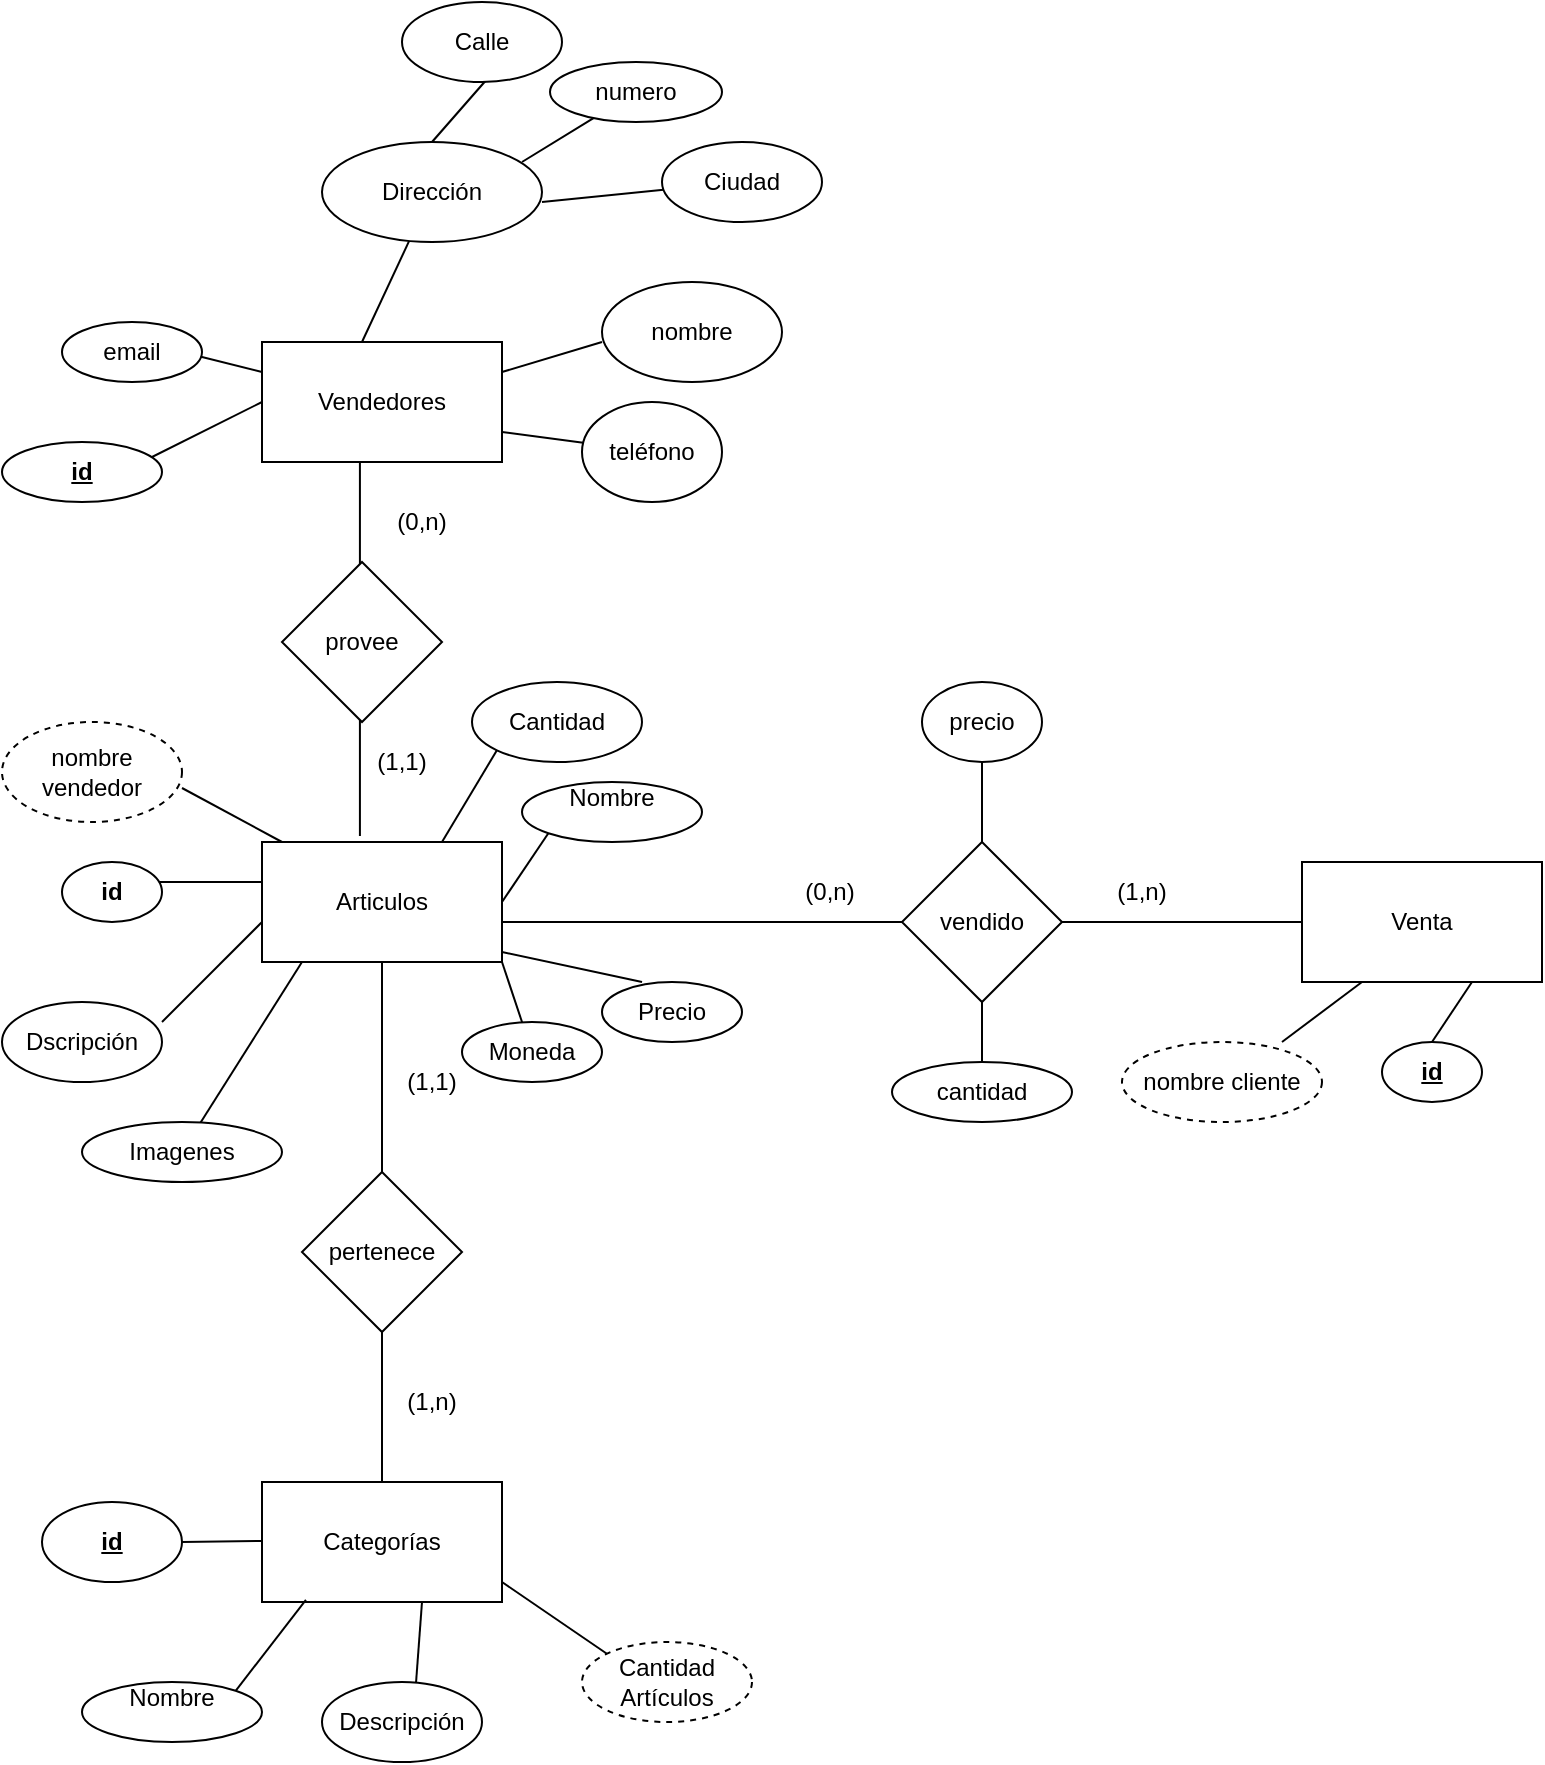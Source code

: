 <mxfile version="14.9.6" type="github">
  <diagram id="WP82Hhsx7apBYEe7W-R0" name="Page-1">
    <mxGraphModel dx="868" dy="450" grid="1" gridSize="10" guides="1" tooltips="1" connect="1" arrows="1" fold="1" page="1" pageScale="1" pageWidth="827" pageHeight="1169" math="0" shadow="0">
      <root>
        <mxCell id="0" />
        <mxCell id="1" parent="0" />
        <mxCell id="Gup6ud80L2oiD0Gjyaes-1" value="&lt;font style=&quot;vertical-align: inherit&quot;&gt;&lt;font style=&quot;vertical-align: inherit&quot;&gt;&lt;font style=&quot;vertical-align: inherit&quot;&gt;&lt;font style=&quot;vertical-align: inherit&quot;&gt;Articulos&lt;/font&gt;&lt;/font&gt;&lt;/font&gt;&lt;/font&gt;" style="rounded=0;whiteSpace=wrap;html=1;" parent="1" vertex="1">
          <mxGeometry x="150" y="420" width="120" height="60" as="geometry" />
        </mxCell>
        <mxCell id="Gup6ud80L2oiD0Gjyaes-2" value="&lt;font style=&quot;vertical-align: inherit&quot;&gt;&lt;font style=&quot;vertical-align: inherit&quot;&gt;Vendedores&lt;/font&gt;&lt;/font&gt;" style="rounded=0;whiteSpace=wrap;html=1;" parent="1" vertex="1">
          <mxGeometry x="150" y="170" width="120" height="60" as="geometry" />
        </mxCell>
        <mxCell id="Gup6ud80L2oiD0Gjyaes-3" value="" style="endArrow=none;html=1;" parent="1" target="Gup6ud80L2oiD0Gjyaes-4" edge="1">
          <mxGeometry width="50" height="50" relative="1" as="geometry">
            <mxPoint x="200" y="170" as="sourcePoint" />
            <mxPoint x="250" y="120" as="targetPoint" />
          </mxGeometry>
        </mxCell>
        <mxCell id="Gup6ud80L2oiD0Gjyaes-4" value="&lt;font style=&quot;vertical-align: inherit&quot;&gt;&lt;font style=&quot;vertical-align: inherit&quot;&gt;Dirección&lt;/font&gt;&lt;/font&gt;" style="ellipse;whiteSpace=wrap;html=1;" parent="1" vertex="1">
          <mxGeometry x="180" y="70" width="110" height="50" as="geometry" />
        </mxCell>
        <mxCell id="Gup6ud80L2oiD0Gjyaes-5" value="" style="endArrow=none;html=1;" parent="1" target="Gup6ud80L2oiD0Gjyaes-6" edge="1">
          <mxGeometry width="50" height="50" relative="1" as="geometry">
            <mxPoint x="290" y="100" as="sourcePoint" />
            <mxPoint x="340" y="100" as="targetPoint" />
          </mxGeometry>
        </mxCell>
        <mxCell id="Gup6ud80L2oiD0Gjyaes-6" value="&lt;font style=&quot;vertical-align: inherit&quot;&gt;&lt;font style=&quot;vertical-align: inherit&quot;&gt;Ciudad&lt;/font&gt;&lt;/font&gt;" style="ellipse;whiteSpace=wrap;html=1;" parent="1" vertex="1">
          <mxGeometry x="350" y="70" width="80" height="40" as="geometry" />
        </mxCell>
        <mxCell id="Gup6ud80L2oiD0Gjyaes-7" value="" style="endArrow=none;html=1;" parent="1" target="Gup6ud80L2oiD0Gjyaes-8" edge="1">
          <mxGeometry width="50" height="50" relative="1" as="geometry">
            <mxPoint x="280" y="80" as="sourcePoint" />
            <mxPoint x="330" y="30" as="targetPoint" />
          </mxGeometry>
        </mxCell>
        <mxCell id="Gup6ud80L2oiD0Gjyaes-8" value="&lt;font style=&quot;vertical-align: inherit&quot;&gt;&lt;font style=&quot;vertical-align: inherit&quot;&gt;&lt;font style=&quot;vertical-align: inherit&quot;&gt;&lt;font style=&quot;vertical-align: inherit&quot;&gt;numero&lt;/font&gt;&lt;/font&gt;&lt;/font&gt;&lt;/font&gt;" style="ellipse;whiteSpace=wrap;html=1;" parent="1" vertex="1">
          <mxGeometry x="294" y="30" width="86" height="30" as="geometry" />
        </mxCell>
        <mxCell id="Gup6ud80L2oiD0Gjyaes-9" value="" style="endArrow=none;html=1;exitX=0.5;exitY=0;exitDx=0;exitDy=0;" parent="1" source="Gup6ud80L2oiD0Gjyaes-4" edge="1">
          <mxGeometry width="50" height="50" relative="1" as="geometry">
            <mxPoint x="250" y="60" as="sourcePoint" />
            <mxPoint x="270" y="30" as="targetPoint" />
          </mxGeometry>
        </mxCell>
        <mxCell id="Gup6ud80L2oiD0Gjyaes-10" value="&lt;font style=&quot;vertical-align: inherit&quot;&gt;&lt;font style=&quot;vertical-align: inherit&quot;&gt;Calle&lt;/font&gt;&lt;/font&gt;" style="ellipse;whiteSpace=wrap;html=1;" parent="1" vertex="1">
          <mxGeometry x="220" width="80" height="40" as="geometry" />
        </mxCell>
        <mxCell id="Gup6ud80L2oiD0Gjyaes-11" value="" style="endArrow=none;html=1;exitX=1;exitY=0.25;exitDx=0;exitDy=0;" parent="1" source="Gup6ud80L2oiD0Gjyaes-2" edge="1">
          <mxGeometry width="50" height="50" relative="1" as="geometry">
            <mxPoint x="290" y="200" as="sourcePoint" />
            <mxPoint x="320" y="170" as="targetPoint" />
            <Array as="points">
              <mxPoint x="320" y="170" />
            </Array>
          </mxGeometry>
        </mxCell>
        <mxCell id="Gup6ud80L2oiD0Gjyaes-12" value="&lt;font style=&quot;vertical-align: inherit&quot;&gt;&lt;font style=&quot;vertical-align: inherit&quot;&gt;&lt;font style=&quot;vertical-align: inherit&quot;&gt;&lt;font style=&quot;vertical-align: inherit&quot;&gt;nombre&lt;/font&gt;&lt;/font&gt;&lt;/font&gt;&lt;/font&gt;" style="ellipse;whiteSpace=wrap;html=1;" parent="1" vertex="1">
          <mxGeometry x="320" y="140" width="90" height="50" as="geometry" />
        </mxCell>
        <mxCell id="Gup6ud80L2oiD0Gjyaes-13" value="" style="endArrow=none;html=1;exitX=1;exitY=0.75;exitDx=0;exitDy=0;" parent="1" source="Gup6ud80L2oiD0Gjyaes-2" target="Gup6ud80L2oiD0Gjyaes-14" edge="1">
          <mxGeometry width="50" height="50" relative="1" as="geometry">
            <mxPoint x="390" y="360" as="sourcePoint" />
            <mxPoint x="310" y="230" as="targetPoint" />
          </mxGeometry>
        </mxCell>
        <mxCell id="Gup6ud80L2oiD0Gjyaes-14" value="&lt;font style=&quot;vertical-align: inherit&quot;&gt;&lt;font style=&quot;vertical-align: inherit&quot;&gt;teléfono&lt;/font&gt;&lt;/font&gt;" style="ellipse;whiteSpace=wrap;html=1;" parent="1" vertex="1">
          <mxGeometry x="310" y="200" width="70" height="50" as="geometry" />
        </mxCell>
        <mxCell id="Gup6ud80L2oiD0Gjyaes-16" value="" style="endArrow=none;html=1;entryX=0;entryY=0.25;entryDx=0;entryDy=0;" parent="1" target="Gup6ud80L2oiD0Gjyaes-2" edge="1">
          <mxGeometry width="50" height="50" relative="1" as="geometry">
            <mxPoint x="110" y="175" as="sourcePoint" />
            <mxPoint x="150" y="175" as="targetPoint" />
          </mxGeometry>
        </mxCell>
        <mxCell id="Gup6ud80L2oiD0Gjyaes-17" value="&lt;font style=&quot;vertical-align: inherit&quot;&gt;&lt;font style=&quot;vertical-align: inherit&quot;&gt;&lt;font style=&quot;vertical-align: inherit&quot;&gt;&lt;font style=&quot;vertical-align: inherit&quot;&gt;email&lt;/font&gt;&lt;/font&gt;&lt;/font&gt;&lt;/font&gt;" style="ellipse;whiteSpace=wrap;html=1;" parent="1" vertex="1">
          <mxGeometry x="50" y="160" width="70" height="30" as="geometry" />
        </mxCell>
        <mxCell id="Gup6ud80L2oiD0Gjyaes-18" value="" style="endArrow=none;html=1;" parent="1" edge="1">
          <mxGeometry width="50" height="50" relative="1" as="geometry">
            <mxPoint x="90" y="230" as="sourcePoint" />
            <mxPoint x="150" y="200" as="targetPoint" />
          </mxGeometry>
        </mxCell>
        <mxCell id="Gup6ud80L2oiD0Gjyaes-19" value="&lt;b&gt;&lt;u&gt;id&lt;/u&gt;&lt;/b&gt;" style="ellipse;whiteSpace=wrap;html=1;" parent="1" vertex="1">
          <mxGeometry x="20" y="220" width="80" height="30" as="geometry" />
        </mxCell>
        <mxCell id="Gup6ud80L2oiD0Gjyaes-20" value="" style="endArrow=none;html=1;entryX=0.408;entryY=1;entryDx=0;entryDy=0;entryPerimeter=0;exitX=0.408;exitY=-0.05;exitDx=0;exitDy=0;exitPerimeter=0;" parent="1" source="Gup6ud80L2oiD0Gjyaes-1" target="Gup6ud80L2oiD0Gjyaes-2" edge="1">
          <mxGeometry width="50" height="50" relative="1" as="geometry">
            <mxPoint x="180" y="340" as="sourcePoint" />
            <mxPoint x="230" y="290" as="targetPoint" />
          </mxGeometry>
        </mxCell>
        <mxCell id="Gup6ud80L2oiD0Gjyaes-21" value="provee" style="rhombus;whiteSpace=wrap;html=1;" parent="1" vertex="1">
          <mxGeometry x="160" y="280" width="80" height="80" as="geometry" />
        </mxCell>
        <mxCell id="Gup6ud80L2oiD0Gjyaes-24" value="(0,n)" style="text;html=1;strokeColor=none;fillColor=none;align=center;verticalAlign=middle;whiteSpace=wrap;rounded=0;" parent="1" vertex="1">
          <mxGeometry x="210" y="250" width="40" height="20" as="geometry" />
        </mxCell>
        <mxCell id="Gup6ud80L2oiD0Gjyaes-25" value="(1,1)" style="text;html=1;strokeColor=none;fillColor=none;align=center;verticalAlign=middle;whiteSpace=wrap;rounded=0;" parent="1" vertex="1">
          <mxGeometry x="200" y="370" width="40" height="20" as="geometry" />
        </mxCell>
        <mxCell id="Gup6ud80L2oiD0Gjyaes-26" value="" style="endArrow=none;html=1;" parent="1" edge="1">
          <mxGeometry width="50" height="50" relative="1" as="geometry">
            <mxPoint x="90" y="440" as="sourcePoint" />
            <mxPoint x="150" y="440" as="targetPoint" />
          </mxGeometry>
        </mxCell>
        <mxCell id="Gup6ud80L2oiD0Gjyaes-27" value="&lt;b&gt;id&lt;/b&gt;" style="ellipse;whiteSpace=wrap;html=1;" parent="1" vertex="1">
          <mxGeometry x="50" y="430" width="50" height="30" as="geometry" />
        </mxCell>
        <mxCell id="SOzAKOrK-pVDaGYPIUkf-2" value="&lt;font style=&quot;vertical-align: inherit&quot;&gt;&lt;font style=&quot;vertical-align: inherit&quot;&gt;Dscripción&lt;/font&gt;&lt;/font&gt;" style="ellipse;whiteSpace=wrap;html=1;" vertex="1" parent="1">
          <mxGeometry x="20" y="500" width="80" height="40" as="geometry" />
        </mxCell>
        <mxCell id="SOzAKOrK-pVDaGYPIUkf-3" value="" style="endArrow=none;html=1;" edge="1" parent="1">
          <mxGeometry width="50" height="50" relative="1" as="geometry">
            <mxPoint x="100" y="510" as="sourcePoint" />
            <mxPoint x="150" y="460" as="targetPoint" />
          </mxGeometry>
        </mxCell>
        <mxCell id="SOzAKOrK-pVDaGYPIUkf-5" value="&lt;font style=&quot;vertical-align: inherit&quot;&gt;&lt;font style=&quot;vertical-align: inherit&quot;&gt;Precio&lt;/font&gt;&lt;/font&gt;" style="ellipse;whiteSpace=wrap;html=1;" vertex="1" parent="1">
          <mxGeometry x="320" y="490" width="70" height="30" as="geometry" />
        </mxCell>
        <mxCell id="SOzAKOrK-pVDaGYPIUkf-7" value="&lt;font style=&quot;vertical-align: inherit&quot;&gt;&lt;font style=&quot;vertical-align: inherit&quot;&gt;Moneda&lt;/font&gt;&lt;/font&gt;" style="ellipse;whiteSpace=wrap;html=1;" vertex="1" parent="1">
          <mxGeometry x="250" y="510" width="70" height="30" as="geometry" />
        </mxCell>
        <mxCell id="SOzAKOrK-pVDaGYPIUkf-8" value="" style="endArrow=none;html=1;entryX=1;entryY=1;entryDx=0;entryDy=0;" edge="1" parent="1" source="SOzAKOrK-pVDaGYPIUkf-7" target="Gup6ud80L2oiD0Gjyaes-1">
          <mxGeometry width="50" height="50" relative="1" as="geometry">
            <mxPoint x="390" y="660" as="sourcePoint" />
            <mxPoint x="440" y="610" as="targetPoint" />
          </mxGeometry>
        </mxCell>
        <mxCell id="SOzAKOrK-pVDaGYPIUkf-10" value="&lt;font style=&quot;vertical-align: inherit&quot;&gt;&lt;font style=&quot;vertical-align: inherit&quot;&gt;Imagenes&lt;/font&gt;&lt;/font&gt;" style="ellipse;whiteSpace=wrap;html=1;" vertex="1" parent="1">
          <mxGeometry x="60" y="560" width="100" height="30" as="geometry" />
        </mxCell>
        <mxCell id="SOzAKOrK-pVDaGYPIUkf-13" value="" style="endArrow=none;html=1;" edge="1" parent="1" source="SOzAKOrK-pVDaGYPIUkf-10">
          <mxGeometry width="50" height="50" relative="1" as="geometry">
            <mxPoint x="120" y="530" as="sourcePoint" />
            <mxPoint x="170" y="480" as="targetPoint" />
          </mxGeometry>
        </mxCell>
        <mxCell id="SOzAKOrK-pVDaGYPIUkf-14" value="" style="endArrow=none;html=1;entryX=0.5;entryY=1;entryDx=0;entryDy=0;" edge="1" parent="1" target="Gup6ud80L2oiD0Gjyaes-1">
          <mxGeometry width="50" height="50" relative="1" as="geometry">
            <mxPoint x="210" y="740" as="sourcePoint" />
            <mxPoint x="230" y="510" as="targetPoint" />
          </mxGeometry>
        </mxCell>
        <mxCell id="SOzAKOrK-pVDaGYPIUkf-17" value="&lt;font style=&quot;vertical-align: inherit&quot;&gt;&lt;font style=&quot;vertical-align: inherit&quot;&gt;pertenece&lt;/font&gt;&lt;/font&gt;" style="rhombus;whiteSpace=wrap;html=1;" vertex="1" parent="1">
          <mxGeometry x="170" y="585" width="80" height="80" as="geometry" />
        </mxCell>
        <mxCell id="SOzAKOrK-pVDaGYPIUkf-18" value="&lt;font style=&quot;vertical-align: inherit&quot;&gt;&lt;font style=&quot;vertical-align: inherit&quot;&gt;(1,1)&lt;/font&gt;&lt;/font&gt;" style="text;html=1;strokeColor=none;fillColor=none;align=center;verticalAlign=middle;whiteSpace=wrap;rounded=0;" vertex="1" parent="1">
          <mxGeometry x="215" y="530" width="40" height="20" as="geometry" />
        </mxCell>
        <mxCell id="SOzAKOrK-pVDaGYPIUkf-19" value="&lt;font style=&quot;vertical-align: inherit&quot;&gt;&lt;font style=&quot;vertical-align: inherit&quot;&gt;(1,n)&lt;/font&gt;&lt;/font&gt;" style="text;html=1;strokeColor=none;fillColor=none;align=center;verticalAlign=middle;whiteSpace=wrap;rounded=0;" vertex="1" parent="1">
          <mxGeometry x="215" y="690" width="40" height="20" as="geometry" />
        </mxCell>
        <mxCell id="SOzAKOrK-pVDaGYPIUkf-20" value="&lt;font style=&quot;vertical-align: inherit&quot;&gt;&lt;font style=&quot;vertical-align: inherit&quot;&gt;Categorías&lt;/font&gt;&lt;/font&gt;" style="rounded=0;whiteSpace=wrap;html=1;" vertex="1" parent="1">
          <mxGeometry x="150" y="740" width="120" height="60" as="geometry" />
        </mxCell>
        <mxCell id="SOzAKOrK-pVDaGYPIUkf-21" value="" style="endArrow=none;html=1;" edge="1" parent="1">
          <mxGeometry width="50" height="50" relative="1" as="geometry">
            <mxPoint x="110" y="770" as="sourcePoint" />
            <mxPoint x="150" y="769.5" as="targetPoint" />
            <Array as="points" />
          </mxGeometry>
        </mxCell>
        <mxCell id="SOzAKOrK-pVDaGYPIUkf-23" value="&lt;font style=&quot;vertical-align: inherit&quot;&gt;&lt;font style=&quot;vertical-align: inherit&quot;&gt;&lt;font style=&quot;vertical-align: inherit&quot;&gt;&lt;font style=&quot;vertical-align: inherit&quot;&gt;&lt;font style=&quot;vertical-align: inherit&quot;&gt;&lt;font style=&quot;vertical-align: inherit&quot;&gt;&lt;b&gt;&lt;u&gt;id&lt;/u&gt;&lt;/b&gt;&lt;/font&gt;&lt;/font&gt;&lt;/font&gt;&lt;/font&gt;&lt;/font&gt;&lt;/font&gt;" style="ellipse;whiteSpace=wrap;html=1;" vertex="1" parent="1">
          <mxGeometry x="40" y="750" width="70" height="40" as="geometry" />
        </mxCell>
        <mxCell id="SOzAKOrK-pVDaGYPIUkf-27" value="&lt;font style=&quot;vertical-align: inherit&quot;&gt;&lt;font style=&quot;vertical-align: inherit&quot;&gt;&lt;font style=&quot;vertical-align: inherit&quot;&gt;&lt;font style=&quot;vertical-align: inherit&quot;&gt;Nombre&lt;/font&gt;&lt;/font&gt;&lt;br&gt;&lt;br&gt;&lt;/font&gt;&lt;/font&gt;" style="ellipse;whiteSpace=wrap;html=1;" vertex="1" parent="1">
          <mxGeometry x="60" y="840" width="90" height="30" as="geometry" />
        </mxCell>
        <mxCell id="SOzAKOrK-pVDaGYPIUkf-28" value="" style="endArrow=none;html=1;exitX=1;exitY=0;exitDx=0;exitDy=0;entryX=0.183;entryY=0.983;entryDx=0;entryDy=0;entryPerimeter=0;" edge="1" parent="1" source="SOzAKOrK-pVDaGYPIUkf-27" target="SOzAKOrK-pVDaGYPIUkf-20">
          <mxGeometry width="50" height="50" relative="1" as="geometry">
            <mxPoint x="100" y="830" as="sourcePoint" />
            <mxPoint x="150" y="780" as="targetPoint" />
          </mxGeometry>
        </mxCell>
        <mxCell id="SOzAKOrK-pVDaGYPIUkf-29" value="&lt;font style=&quot;vertical-align: inherit&quot;&gt;&lt;font style=&quot;vertical-align: inherit&quot;&gt;&lt;font style=&quot;vertical-align: inherit&quot;&gt;&lt;font style=&quot;vertical-align: inherit&quot;&gt;Descripción&lt;/font&gt;&lt;/font&gt;&lt;/font&gt;&lt;/font&gt;" style="ellipse;whiteSpace=wrap;html=1;" vertex="1" parent="1">
          <mxGeometry x="180" y="840" width="80" height="40" as="geometry" />
        </mxCell>
        <mxCell id="SOzAKOrK-pVDaGYPIUkf-30" value="" style="endArrow=none;html=1;exitX=0.588;exitY=0;exitDx=0;exitDy=0;exitPerimeter=0;" edge="1" parent="1" source="SOzAKOrK-pVDaGYPIUkf-29">
          <mxGeometry width="50" height="50" relative="1" as="geometry">
            <mxPoint x="180" y="850" as="sourcePoint" />
            <mxPoint x="230" y="800" as="targetPoint" />
          </mxGeometry>
        </mxCell>
        <mxCell id="SOzAKOrK-pVDaGYPIUkf-31" value="&lt;font style=&quot;vertical-align: inherit&quot;&gt;&lt;font style=&quot;vertical-align: inherit&quot;&gt;&lt;font style=&quot;vertical-align: inherit&quot;&gt;&lt;font style=&quot;vertical-align: inherit&quot;&gt;Nombre&lt;/font&gt;&lt;/font&gt;&lt;br&gt;&lt;br&gt;&lt;/font&gt;&lt;/font&gt;" style="ellipse;whiteSpace=wrap;html=1;" vertex="1" parent="1">
          <mxGeometry x="280" y="390" width="90" height="30" as="geometry" />
        </mxCell>
        <mxCell id="SOzAKOrK-pVDaGYPIUkf-32" value="" style="endArrow=none;html=1;entryX=0;entryY=1;entryDx=0;entryDy=0;" edge="1" parent="1" target="SOzAKOrK-pVDaGYPIUkf-31">
          <mxGeometry width="50" height="50" relative="1" as="geometry">
            <mxPoint x="270" y="450" as="sourcePoint" />
            <mxPoint x="320" y="400" as="targetPoint" />
          </mxGeometry>
        </mxCell>
        <mxCell id="SOzAKOrK-pVDaGYPIUkf-34" value="" style="endArrow=none;html=1;entryX=0.286;entryY=0;entryDx=0;entryDy=0;entryPerimeter=0;" edge="1" parent="1" target="SOzAKOrK-pVDaGYPIUkf-5">
          <mxGeometry width="50" height="50" relative="1" as="geometry">
            <mxPoint x="270" y="475" as="sourcePoint" />
            <mxPoint x="320" y="425" as="targetPoint" />
          </mxGeometry>
        </mxCell>
        <mxCell id="SOzAKOrK-pVDaGYPIUkf-35" value="" style="endArrow=none;html=1;startArrow=none;" edge="1" parent="1" source="SOzAKOrK-pVDaGYPIUkf-36">
          <mxGeometry width="50" height="50" relative="1" as="geometry">
            <mxPoint x="270" y="460" as="sourcePoint" />
            <mxPoint x="670" y="460" as="targetPoint" />
          </mxGeometry>
        </mxCell>
        <mxCell id="SOzAKOrK-pVDaGYPIUkf-36" value="vendido" style="rhombus;whiteSpace=wrap;html=1;" vertex="1" parent="1">
          <mxGeometry x="470" y="420" width="80" height="80" as="geometry" />
        </mxCell>
        <mxCell id="SOzAKOrK-pVDaGYPIUkf-37" value="" style="endArrow=none;html=1;" edge="1" parent="1" target="SOzAKOrK-pVDaGYPIUkf-36">
          <mxGeometry width="50" height="50" relative="1" as="geometry">
            <mxPoint x="270" y="460" as="sourcePoint" />
            <mxPoint x="670" y="460" as="targetPoint" />
          </mxGeometry>
        </mxCell>
        <mxCell id="SOzAKOrK-pVDaGYPIUkf-38" value="(0,n)" style="text;html=1;strokeColor=none;fillColor=none;align=center;verticalAlign=middle;whiteSpace=wrap;rounded=0;" vertex="1" parent="1">
          <mxGeometry x="414" y="435" width="40" height="20" as="geometry" />
        </mxCell>
        <mxCell id="SOzAKOrK-pVDaGYPIUkf-39" value="" style="endArrow=none;html=1;entryX=1;entryY=0.66;entryDx=0;entryDy=0;entryPerimeter=0;" edge="1" parent="1" target="SOzAKOrK-pVDaGYPIUkf-40">
          <mxGeometry width="50" height="50" relative="1" as="geometry">
            <mxPoint x="160" y="420" as="sourcePoint" />
            <mxPoint x="110" y="390" as="targetPoint" />
          </mxGeometry>
        </mxCell>
        <mxCell id="SOzAKOrK-pVDaGYPIUkf-40" value="nombre vendedor" style="ellipse;whiteSpace=wrap;html=1;dashed=1;" vertex="1" parent="1">
          <mxGeometry x="20" y="360" width="90" height="50" as="geometry" />
        </mxCell>
        <mxCell id="SOzAKOrK-pVDaGYPIUkf-41" value="Cantidad" style="ellipse;whiteSpace=wrap;html=1;" vertex="1" parent="1">
          <mxGeometry x="255" y="340" width="85" height="40" as="geometry" />
        </mxCell>
        <mxCell id="SOzAKOrK-pVDaGYPIUkf-42" value="" style="endArrow=none;html=1;entryX=0;entryY=1;entryDx=0;entryDy=0;" edge="1" parent="1" target="SOzAKOrK-pVDaGYPIUkf-41">
          <mxGeometry width="50" height="50" relative="1" as="geometry">
            <mxPoint x="240" y="420" as="sourcePoint" />
            <mxPoint x="290" y="370" as="targetPoint" />
          </mxGeometry>
        </mxCell>
        <mxCell id="SOzAKOrK-pVDaGYPIUkf-43" value="" style="endArrow=none;html=1;entryX=0;entryY=0;entryDx=0;entryDy=0;" edge="1" parent="1" target="SOzAKOrK-pVDaGYPIUkf-44">
          <mxGeometry width="50" height="50" relative="1" as="geometry">
            <mxPoint x="270" y="790" as="sourcePoint" />
            <mxPoint x="320" y="820" as="targetPoint" />
          </mxGeometry>
        </mxCell>
        <mxCell id="SOzAKOrK-pVDaGYPIUkf-44" value="Cantidad Artículos" style="ellipse;whiteSpace=wrap;html=1;dashed=1;" vertex="1" parent="1">
          <mxGeometry x="310" y="820" width="85" height="40" as="geometry" />
        </mxCell>
        <mxCell id="SOzAKOrK-pVDaGYPIUkf-45" value="" style="endArrow=none;html=1;" edge="1" parent="1">
          <mxGeometry width="50" height="50" relative="1" as="geometry">
            <mxPoint x="510" y="420" as="sourcePoint" />
            <mxPoint x="510" y="380" as="targetPoint" />
          </mxGeometry>
        </mxCell>
        <mxCell id="SOzAKOrK-pVDaGYPIUkf-46" value="precio" style="ellipse;whiteSpace=wrap;html=1;" vertex="1" parent="1">
          <mxGeometry x="480" y="340" width="60" height="40" as="geometry" />
        </mxCell>
        <mxCell id="SOzAKOrK-pVDaGYPIUkf-51" value="" style="endArrow=none;html=1;" edge="1" parent="1">
          <mxGeometry width="50" height="50" relative="1" as="geometry">
            <mxPoint x="510" y="540" as="sourcePoint" />
            <mxPoint x="510" y="500" as="targetPoint" />
          </mxGeometry>
        </mxCell>
        <mxCell id="SOzAKOrK-pVDaGYPIUkf-52" value="cantidad" style="ellipse;whiteSpace=wrap;html=1;" vertex="1" parent="1">
          <mxGeometry x="465" y="530" width="90" height="30" as="geometry" />
        </mxCell>
        <mxCell id="SOzAKOrK-pVDaGYPIUkf-53" value="(1,n)" style="text;html=1;strokeColor=none;fillColor=none;align=center;verticalAlign=middle;whiteSpace=wrap;rounded=0;" vertex="1" parent="1">
          <mxGeometry x="570" y="435" width="40" height="20" as="geometry" />
        </mxCell>
        <mxCell id="SOzAKOrK-pVDaGYPIUkf-54" value="Venta" style="rounded=0;whiteSpace=wrap;html=1;" vertex="1" parent="1">
          <mxGeometry x="670" y="430" width="120" height="60" as="geometry" />
        </mxCell>
        <mxCell id="SOzAKOrK-pVDaGYPIUkf-55" value="" style="endArrow=none;html=1;" edge="1" parent="1">
          <mxGeometry width="50" height="50" relative="1" as="geometry">
            <mxPoint x="660" y="520" as="sourcePoint" />
            <mxPoint x="700" y="490" as="targetPoint" />
          </mxGeometry>
        </mxCell>
        <mxCell id="SOzAKOrK-pVDaGYPIUkf-56" value="nombre cliente" style="ellipse;whiteSpace=wrap;html=1;dashed=1;" vertex="1" parent="1">
          <mxGeometry x="580" y="520" width="100" height="40" as="geometry" />
        </mxCell>
        <mxCell id="SOzAKOrK-pVDaGYPIUkf-57" value="&lt;b&gt;&lt;u&gt;id&lt;/u&gt;&lt;/b&gt;" style="ellipse;whiteSpace=wrap;html=1;" vertex="1" parent="1">
          <mxGeometry x="710" y="520" width="50" height="30" as="geometry" />
        </mxCell>
        <mxCell id="SOzAKOrK-pVDaGYPIUkf-58" value="" style="endArrow=none;html=1;exitX=0.5;exitY=0;exitDx=0;exitDy=0;" edge="1" parent="1" source="SOzAKOrK-pVDaGYPIUkf-57">
          <mxGeometry width="50" height="50" relative="1" as="geometry">
            <mxPoint x="705" y="540" as="sourcePoint" />
            <mxPoint x="755" y="490" as="targetPoint" />
          </mxGeometry>
        </mxCell>
      </root>
    </mxGraphModel>
  </diagram>
</mxfile>
